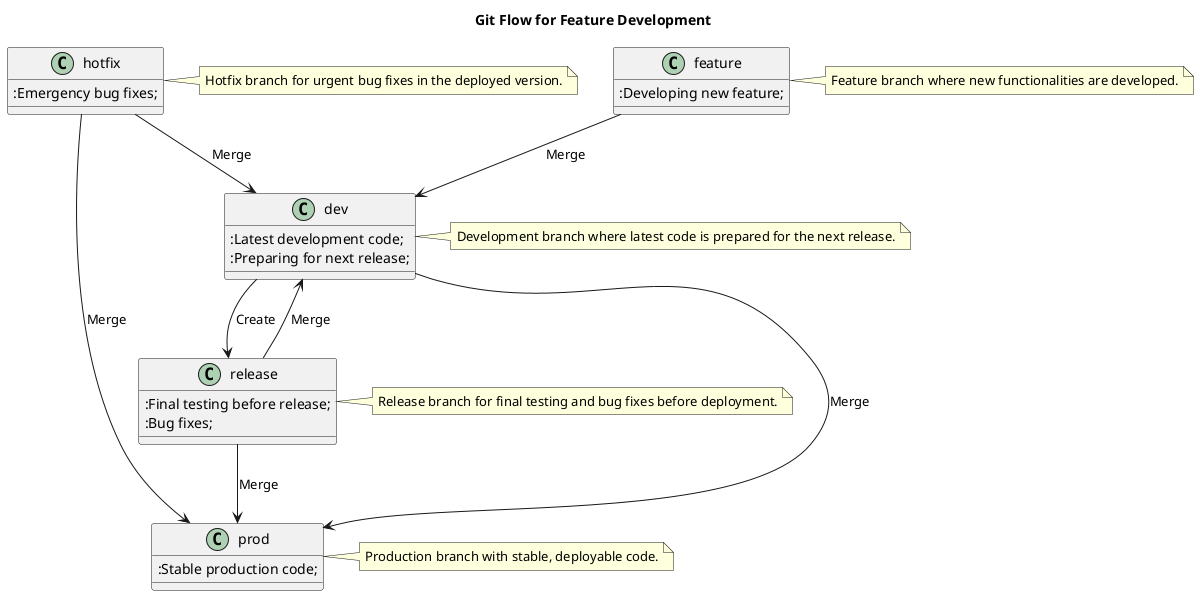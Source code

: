 @startuml
!define RECTANGLE class

title Git Flow for Feature Development

RECTANGLE prod {
  :Stable production code;
}

RECTANGLE dev {
  :Latest development code;
  :Preparing for next release;
}

RECTANGLE feature {
  :Developing new feature;
}

RECTANGLE release {
  :Final testing before release;
  :Bug fixes;
}

RECTANGLE hotfix {
  :Emergency bug fixes;
}

dev --> prod : Merge
feature --> dev : Merge
dev --> release : Create
release --> prod : Merge
release --> dev : Merge
hotfix --> prod : Merge
hotfix --> dev : Merge

note right of dev
  Development branch where latest code is prepared for the next release.
end note

note right of prod
  Production branch with stable, deployable code.
end note

note right of feature
  Feature branch where new functionalities are developed.
end note

note right of release
  Release branch for final testing and bug fixes before deployment.
end note

note right of hotfix
  Hotfix branch for urgent bug fixes in the deployed version.
end note

@enduml
